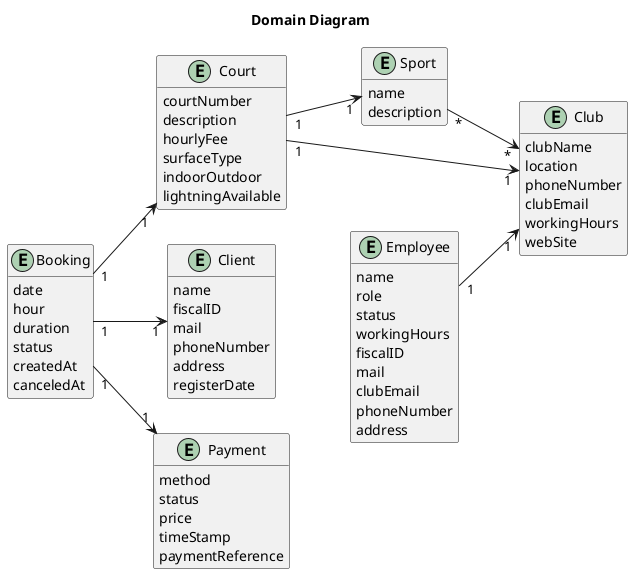 @startuml
skinparam linetype polyline
left to right direction
hide empty methods
hide empty members
title "Domain Diagram"

' Entities

entity Sport {
  name
  description
}

entity Club {
clubName
location
phoneNumber
clubEmail
workingHours
webSite
}

entity Court {
courtNumber
description
hourlyFee
surfaceType
indoorOutdoor
lightningAvailable
}

entity Client {
name
fiscalID
mail
phoneNumber
address
registerDate

}

entity Employee {
name
role
status
workingHours
fiscalID
mail
clubEmail
phoneNumber
address
}

entity Booking{
date
hour
duration
status
createdAt
canceledAt
}

entity Payment{
method
status
price
timeStamp
paymentReference
}

Sport "*" --> "*" Club
Employee "1" --> "1" Club
Court "1" --> "1" Club
Booking "1" --> "1" Court
Booking "1" --> "1" Client
Booking "1" --> "1" Payment
Court "1" --> "1" Sport


@enduml